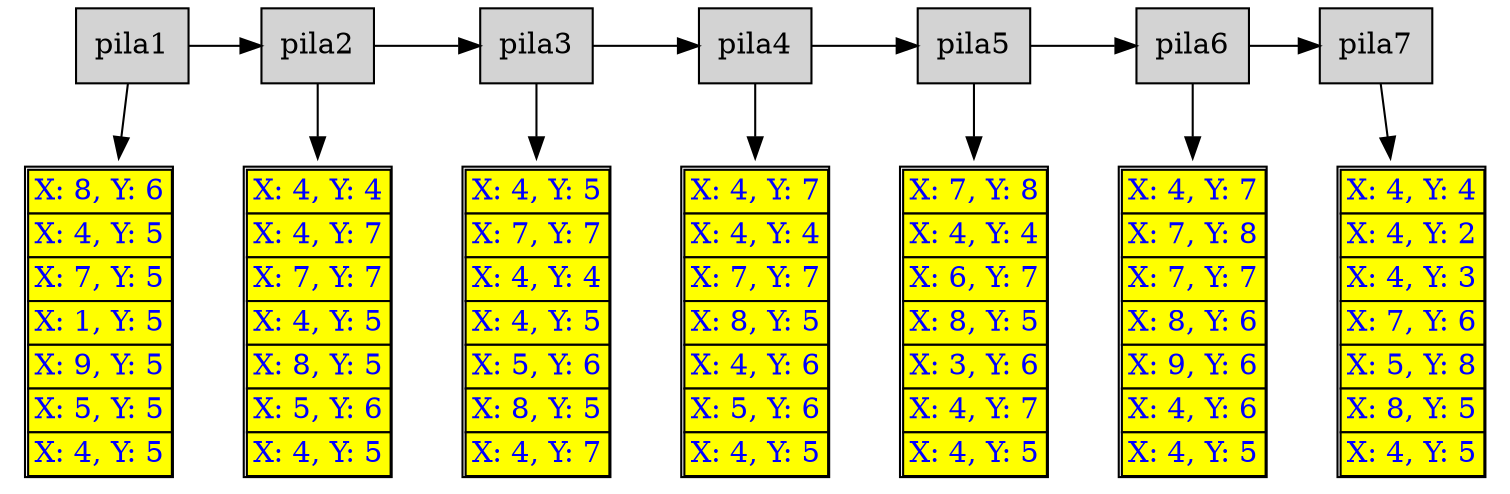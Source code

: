 digraph G { 
pila1_0[shape=box, rankdir=UD, style=filled, label="pila1",pos="0,-0!"];
pila2_1[shape=box, rankdir=UD, style=filled, label="pila2",pos="0,-1!"];
pila3_2[shape=box, rankdir=UD, style=filled, label="pila3",pos="0,-2!"];
pila4_3[shape=box, rankdir=UD, style=filled, label="pila4",pos="0,-3!"];
pila5_4[shape=box, rankdir=UD, style=filled, label="pila5",pos="0,-4!"];
pila6_5[shape=box, rankdir=UD, style=filled, label="pila6",pos="0,-5!"];
pila7_6[shape=box, rankdir=UD, style=filled, label="pila7",pos="0,-6!"];
pila1_0->pila2_1->pila3_2->pila4_3->pila5_4->pila6_5->pila7_6;

{rank=same;pila1_0,pila2_1,pila3_2,pila4_3,pila5_4,pila6_5,pila7_6};
Nodo_pila1_0[
	label=<
	<table border="1" cellborder="1" cellspacing="0">
		<tr><td bgcolor="yellow"><font color="#0000ff">X: 8, Y: 6</font></td></tr>
		<tr><td bgcolor="yellow"><font color="#0000ff">X: 4, Y: 5</font></td></tr>
		<tr><td bgcolor="yellow"><font color="#0000ff">X: 7, Y: 5</font></td></tr>
		<tr><td bgcolor="yellow"><font color="#0000ff">X: 1, Y: 5</font></td></tr>
		<tr><td bgcolor="yellow"><font color="#0000ff">X: 9, Y: 5</font></td></tr>
		<tr><td bgcolor="yellow"><font color="#0000ff">X: 5, Y: 5</font></td></tr>
		<tr><td bgcolor="yellow"><font color="#0000ff">X: 4, Y: 5</font></td></tr>
	</table>>
 ,shape=plaintext];
pila1_0->Nodo_pila1_0;
Nodo_pila2_1[
	label=<
	<table border="1" cellborder="1" cellspacing="0">
		<tr><td bgcolor="yellow"><font color="#0000ff">X: 4, Y: 4</font></td></tr>
		<tr><td bgcolor="yellow"><font color="#0000ff">X: 4, Y: 7</font></td></tr>
		<tr><td bgcolor="yellow"><font color="#0000ff">X: 7, Y: 7</font></td></tr>
		<tr><td bgcolor="yellow"><font color="#0000ff">X: 4, Y: 5</font></td></tr>
		<tr><td bgcolor="yellow"><font color="#0000ff">X: 8, Y: 5</font></td></tr>
		<tr><td bgcolor="yellow"><font color="#0000ff">X: 5, Y: 6</font></td></tr>
		<tr><td bgcolor="yellow"><font color="#0000ff">X: 4, Y: 5</font></td></tr>
	</table>>
 ,shape=plaintext];
pila2_1->Nodo_pila2_1;
Nodo_pila3_2[
	label=<
	<table border="1" cellborder="1" cellspacing="0">
		<tr><td bgcolor="yellow"><font color="#0000ff">X: 4, Y: 5</font></td></tr>
		<tr><td bgcolor="yellow"><font color="#0000ff">X: 7, Y: 7</font></td></tr>
		<tr><td bgcolor="yellow"><font color="#0000ff">X: 4, Y: 4</font></td></tr>
		<tr><td bgcolor="yellow"><font color="#0000ff">X: 4, Y: 5</font></td></tr>
		<tr><td bgcolor="yellow"><font color="#0000ff">X: 5, Y: 6</font></td></tr>
		<tr><td bgcolor="yellow"><font color="#0000ff">X: 8, Y: 5</font></td></tr>
		<tr><td bgcolor="yellow"><font color="#0000ff">X: 4, Y: 7</font></td></tr>
	</table>>
 ,shape=plaintext];
pila3_2->Nodo_pila3_2;
Nodo_pila4_3[
	label=<
	<table border="1" cellborder="1" cellspacing="0">
		<tr><td bgcolor="yellow"><font color="#0000ff">X: 4, Y: 7</font></td></tr>
		<tr><td bgcolor="yellow"><font color="#0000ff">X: 4, Y: 4</font></td></tr>
		<tr><td bgcolor="yellow"><font color="#0000ff">X: 7, Y: 7</font></td></tr>
		<tr><td bgcolor="yellow"><font color="#0000ff">X: 8, Y: 5</font></td></tr>
		<tr><td bgcolor="yellow"><font color="#0000ff">X: 4, Y: 6</font></td></tr>
		<tr><td bgcolor="yellow"><font color="#0000ff">X: 5, Y: 6</font></td></tr>
		<tr><td bgcolor="yellow"><font color="#0000ff">X: 4, Y: 5</font></td></tr>
	</table>>
 ,shape=plaintext];
pila4_3->Nodo_pila4_3;
Nodo_pila5_4[
	label=<
	<table border="1" cellborder="1" cellspacing="0">
		<tr><td bgcolor="yellow"><font color="#0000ff">X: 7, Y: 8</font></td></tr>
		<tr><td bgcolor="yellow"><font color="#0000ff">X: 4, Y: 4</font></td></tr>
		<tr><td bgcolor="yellow"><font color="#0000ff">X: 6, Y: 7</font></td></tr>
		<tr><td bgcolor="yellow"><font color="#0000ff">X: 8, Y: 5</font></td></tr>
		<tr><td bgcolor="yellow"><font color="#0000ff">X: 3, Y: 6</font></td></tr>
		<tr><td bgcolor="yellow"><font color="#0000ff">X: 4, Y: 7</font></td></tr>
		<tr><td bgcolor="yellow"><font color="#0000ff">X: 4, Y: 5</font></td></tr>
	</table>>
 ,shape=plaintext];
pila5_4->Nodo_pila5_4;
Nodo_pila6_5[
	label=<
	<table border="1" cellborder="1" cellspacing="0">
		<tr><td bgcolor="yellow"><font color="#0000ff">X: 4, Y: 7</font></td></tr>
		<tr><td bgcolor="yellow"><font color="#0000ff">X: 7, Y: 8</font></td></tr>
		<tr><td bgcolor="yellow"><font color="#0000ff">X: 7, Y: 7</font></td></tr>
		<tr><td bgcolor="yellow"><font color="#0000ff">X: 8, Y: 6</font></td></tr>
		<tr><td bgcolor="yellow"><font color="#0000ff">X: 9, Y: 6</font></td></tr>
		<tr><td bgcolor="yellow"><font color="#0000ff">X: 4, Y: 6</font></td></tr>
		<tr><td bgcolor="yellow"><font color="#0000ff">X: 4, Y: 5</font></td></tr>
	</table>>
 ,shape=plaintext];
pila6_5->Nodo_pila6_5;
Nodo_pila7_6[
	label=<
	<table border="1" cellborder="1" cellspacing="0">
		<tr><td bgcolor="yellow"><font color="#0000ff">X: 4, Y: 4</font></td></tr>
		<tr><td bgcolor="yellow"><font color="#0000ff">X: 4, Y: 2</font></td></tr>
		<tr><td bgcolor="yellow"><font color="#0000ff">X: 4, Y: 3</font></td></tr>
		<tr><td bgcolor="yellow"><font color="#0000ff">X: 7, Y: 6</font></td></tr>
		<tr><td bgcolor="yellow"><font color="#0000ff">X: 5, Y: 8</font></td></tr>
		<tr><td bgcolor="yellow"><font color="#0000ff">X: 8, Y: 5</font></td></tr>
		<tr><td bgcolor="yellow"><font color="#0000ff">X: 4, Y: 5</font></td></tr>
	</table>>
 ,shape=plaintext];
pila7_6->Nodo_pila7_6;
}